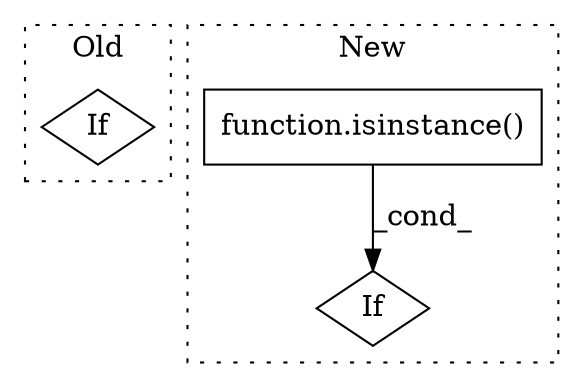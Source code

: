 digraph G {
subgraph cluster0 {
1 [label="If" a="96" s="3540,3552" l="3,2" shape="diamond"];
label = "Old";
style="dotted";
}
subgraph cluster1 {
2 [label="function.isinstance()" a="75" s="2967,3002" l="11,1" shape="box"];
3 [label="If" a="96" s="2964,3003" l="3,10" shape="diamond"];
label = "New";
style="dotted";
}
2 -> 3 [label="_cond_"];
}